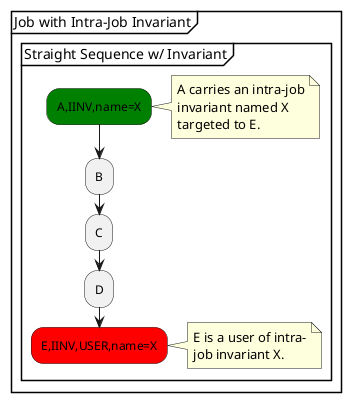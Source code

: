 /'

Tutorial - Intra-Job Invariant
  
'/

@startuml 
partition "Job with Intra-Job Invariant" {
  group "Straight Sequence w/ Invariant"
      #green:A,IINV,name=X;
      note right 
        A carries an intra-job
        invariant named X
        targeted to E.
      end note
      :B;
      :C;
      :D;
      #red:E,IINV,USER,name=X;
      note right 
        E is a user of intra-
        job invariant X.
      end note
  end group
}
@enduml
